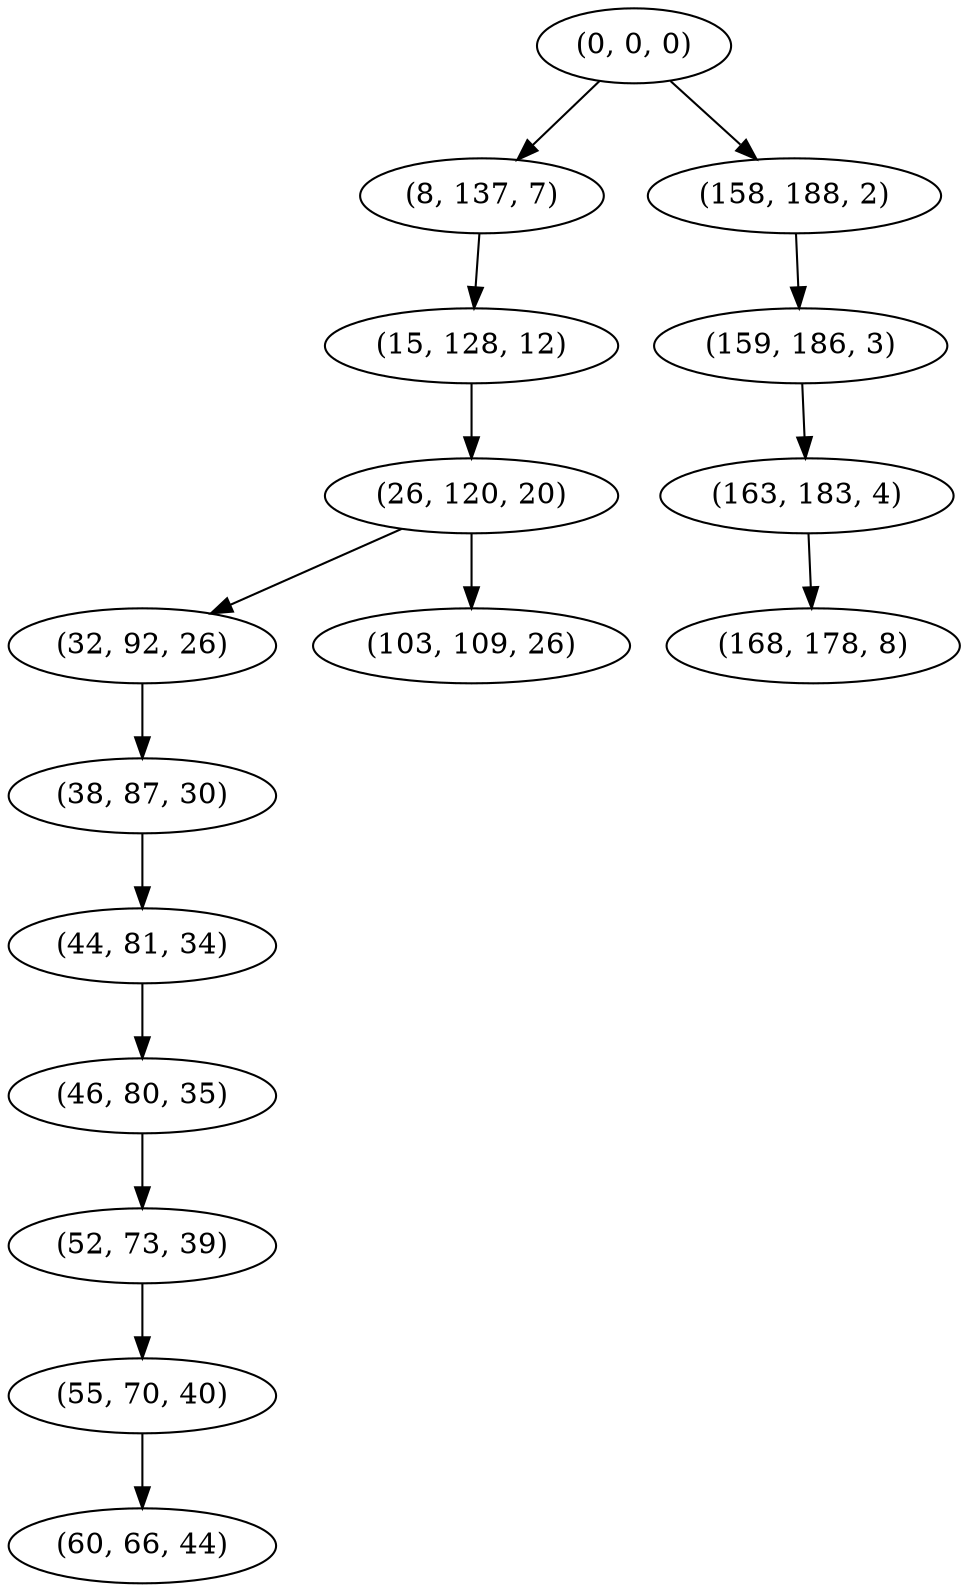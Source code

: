 digraph tree {
    "(0, 0, 0)";
    "(8, 137, 7)";
    "(15, 128, 12)";
    "(26, 120, 20)";
    "(32, 92, 26)";
    "(38, 87, 30)";
    "(44, 81, 34)";
    "(46, 80, 35)";
    "(52, 73, 39)";
    "(55, 70, 40)";
    "(60, 66, 44)";
    "(103, 109, 26)";
    "(158, 188, 2)";
    "(159, 186, 3)";
    "(163, 183, 4)";
    "(168, 178, 8)";
    "(0, 0, 0)" -> "(8, 137, 7)";
    "(0, 0, 0)" -> "(158, 188, 2)";
    "(8, 137, 7)" -> "(15, 128, 12)";
    "(15, 128, 12)" -> "(26, 120, 20)";
    "(26, 120, 20)" -> "(32, 92, 26)";
    "(26, 120, 20)" -> "(103, 109, 26)";
    "(32, 92, 26)" -> "(38, 87, 30)";
    "(38, 87, 30)" -> "(44, 81, 34)";
    "(44, 81, 34)" -> "(46, 80, 35)";
    "(46, 80, 35)" -> "(52, 73, 39)";
    "(52, 73, 39)" -> "(55, 70, 40)";
    "(55, 70, 40)" -> "(60, 66, 44)";
    "(158, 188, 2)" -> "(159, 186, 3)";
    "(159, 186, 3)" -> "(163, 183, 4)";
    "(163, 183, 4)" -> "(168, 178, 8)";
}
